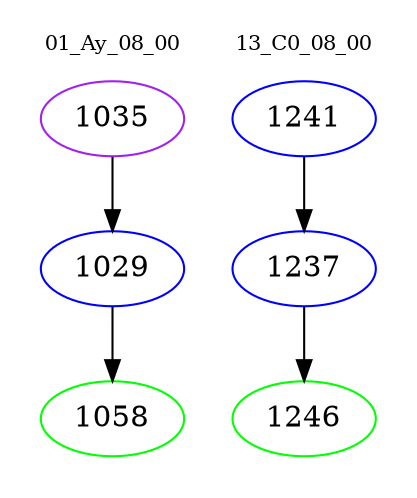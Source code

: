 digraph{
subgraph cluster_0 {
color = white
label = "01_Ay_08_00";
fontsize=10;
T0_1035 [label="1035", color="purple"]
T0_1035 -> T0_1029 [color="black"]
T0_1029 [label="1029", color="blue"]
T0_1029 -> T0_1058 [color="black"]
T0_1058 [label="1058", color="green"]
}
subgraph cluster_1 {
color = white
label = "13_C0_08_00";
fontsize=10;
T1_1241 [label="1241", color="blue"]
T1_1241 -> T1_1237 [color="black"]
T1_1237 [label="1237", color="blue"]
T1_1237 -> T1_1246 [color="black"]
T1_1246 [label="1246", color="green"]
}
}
